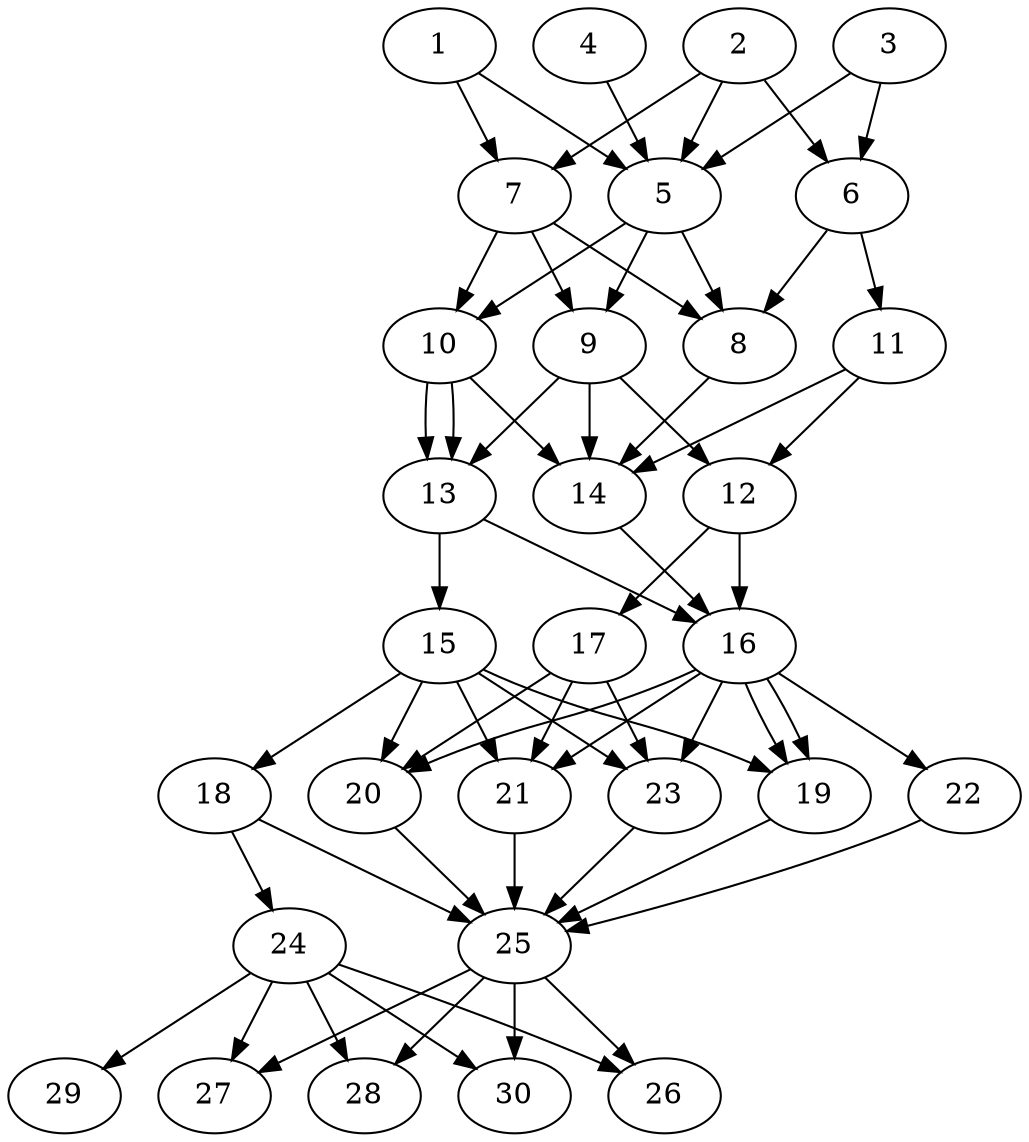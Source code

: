 // DAG automatically generated by daggen at Tue Aug  6 16:27:24 2019
// ./daggen --dot -n 30 --ccr 0.5 --fat 0.5 --regular 0.5 --density 0.9 --mindata 5242880 --maxdata 52428800 
digraph G {
  1 [size="51228672", alpha="0.12", expect_size="25614336"] 
  1 -> 5 [size ="25614336"]
  1 -> 7 [size ="25614336"]
  2 [size="34678784", alpha="0.12", expect_size="17339392"] 
  2 -> 5 [size ="17339392"]
  2 -> 6 [size ="17339392"]
  2 -> 7 [size ="17339392"]
  3 [size="86517760", alpha="0.06", expect_size="43258880"] 
  3 -> 5 [size ="43258880"]
  3 -> 6 [size ="43258880"]
  4 [size="59994112", alpha="0.11", expect_size="29997056"] 
  4 -> 5 [size ="29997056"]
  5 [size="33357824", alpha="0.10", expect_size="16678912"] 
  5 -> 8 [size ="16678912"]
  5 -> 9 [size ="16678912"]
  5 -> 10 [size ="16678912"]
  6 [size="33351680", alpha="0.01", expect_size="16675840"] 
  6 -> 8 [size ="16675840"]
  6 -> 11 [size ="16675840"]
  7 [size="102350848", alpha="0.15", expect_size="51175424"] 
  7 -> 8 [size ="51175424"]
  7 -> 9 [size ="51175424"]
  7 -> 10 [size ="51175424"]
  8 [size="62314496", alpha="0.01", expect_size="31157248"] 
  8 -> 14 [size ="31157248"]
  9 [size="77617152", alpha="0.04", expect_size="38808576"] 
  9 -> 12 [size ="38808576"]
  9 -> 13 [size ="38808576"]
  9 -> 14 [size ="38808576"]
  10 [size="99782656", alpha="0.05", expect_size="49891328"] 
  10 -> 13 [size ="49891328"]
  10 -> 13 [size ="49891328"]
  10 -> 14 [size ="49891328"]
  11 [size="71444480", alpha="0.06", expect_size="35722240"] 
  11 -> 12 [size ="35722240"]
  11 -> 14 [size ="35722240"]
  12 [size="31459328", alpha="0.12", expect_size="15729664"] 
  12 -> 16 [size ="15729664"]
  12 -> 17 [size ="15729664"]
  13 [size="88096768", alpha="0.18", expect_size="44048384"] 
  13 -> 15 [size ="44048384"]
  13 -> 16 [size ="44048384"]
  14 [size="20426752", alpha="0.12", expect_size="10213376"] 
  14 -> 16 [size ="10213376"]
  15 [size="71718912", alpha="0.01", expect_size="35859456"] 
  15 -> 18 [size ="35859456"]
  15 -> 19 [size ="35859456"]
  15 -> 20 [size ="35859456"]
  15 -> 21 [size ="35859456"]
  15 -> 23 [size ="35859456"]
  16 [size="25808896", alpha="0.00", expect_size="12904448"] 
  16 -> 19 [size ="12904448"]
  16 -> 19 [size ="12904448"]
  16 -> 20 [size ="12904448"]
  16 -> 21 [size ="12904448"]
  16 -> 22 [size ="12904448"]
  16 -> 23 [size ="12904448"]
  17 [size="32827392", alpha="0.10", expect_size="16413696"] 
  17 -> 20 [size ="16413696"]
  17 -> 21 [size ="16413696"]
  17 -> 23 [size ="16413696"]
  18 [size="102672384", alpha="0.02", expect_size="51336192"] 
  18 -> 24 [size ="51336192"]
  18 -> 25 [size ="51336192"]
  19 [size="12929024", alpha="0.00", expect_size="6464512"] 
  19 -> 25 [size ="6464512"]
  20 [size="32002048", alpha="0.16", expect_size="16001024"] 
  20 -> 25 [size ="16001024"]
  21 [size="55769088", alpha="0.19", expect_size="27884544"] 
  21 -> 25 [size ="27884544"]
  22 [size="84762624", alpha="0.08", expect_size="42381312"] 
  22 -> 25 [size ="42381312"]
  23 [size="47177728", alpha="0.13", expect_size="23588864"] 
  23 -> 25 [size ="23588864"]
  24 [size="39350272", alpha="0.09", expect_size="19675136"] 
  24 -> 26 [size ="19675136"]
  24 -> 27 [size ="19675136"]
  24 -> 28 [size ="19675136"]
  24 -> 29 [size ="19675136"]
  24 -> 30 [size ="19675136"]
  25 [size="96559104", alpha="0.09", expect_size="48279552"] 
  25 -> 26 [size ="48279552"]
  25 -> 27 [size ="48279552"]
  25 -> 28 [size ="48279552"]
  25 -> 30 [size ="48279552"]
  26 [size="103602176", alpha="0.14", expect_size="51801088"] 
  27 [size="11323392", alpha="0.19", expect_size="5661696"] 
  28 [size="59592704", alpha="0.15", expect_size="29796352"] 
  29 [size="68855808", alpha="0.05", expect_size="34427904"] 
  30 [size="70705152", alpha="0.13", expect_size="35352576"] 
}
